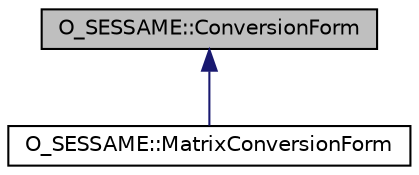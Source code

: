 digraph "O_SESSAME::ConversionForm"
{
 // LATEX_PDF_SIZE
  edge [fontname="Helvetica",fontsize="10",labelfontname="Helvetica",labelfontsize="10"];
  node [fontname="Helvetica",fontsize="10",shape=record];
  Node1 [label="O_SESSAME::ConversionForm",height=0.2,width=0.4,color="black", fillcolor="grey75", style="filled", fontcolor="black",tooltip="Class interface for importing and exporting data to various external formats."];
  Node1 -> Node2 [dir="back",color="midnightblue",fontsize="10",style="solid",fontname="Helvetica"];
  Node2 [label="O_SESSAME::MatrixConversionForm",height=0.2,width=0.4,color="black", fillcolor="white", style="filled",URL="$classO__SESSAME_1_1MatrixConversionForm.html",tooltip="Class interface for importing and exporting data to various external formats."];
}
